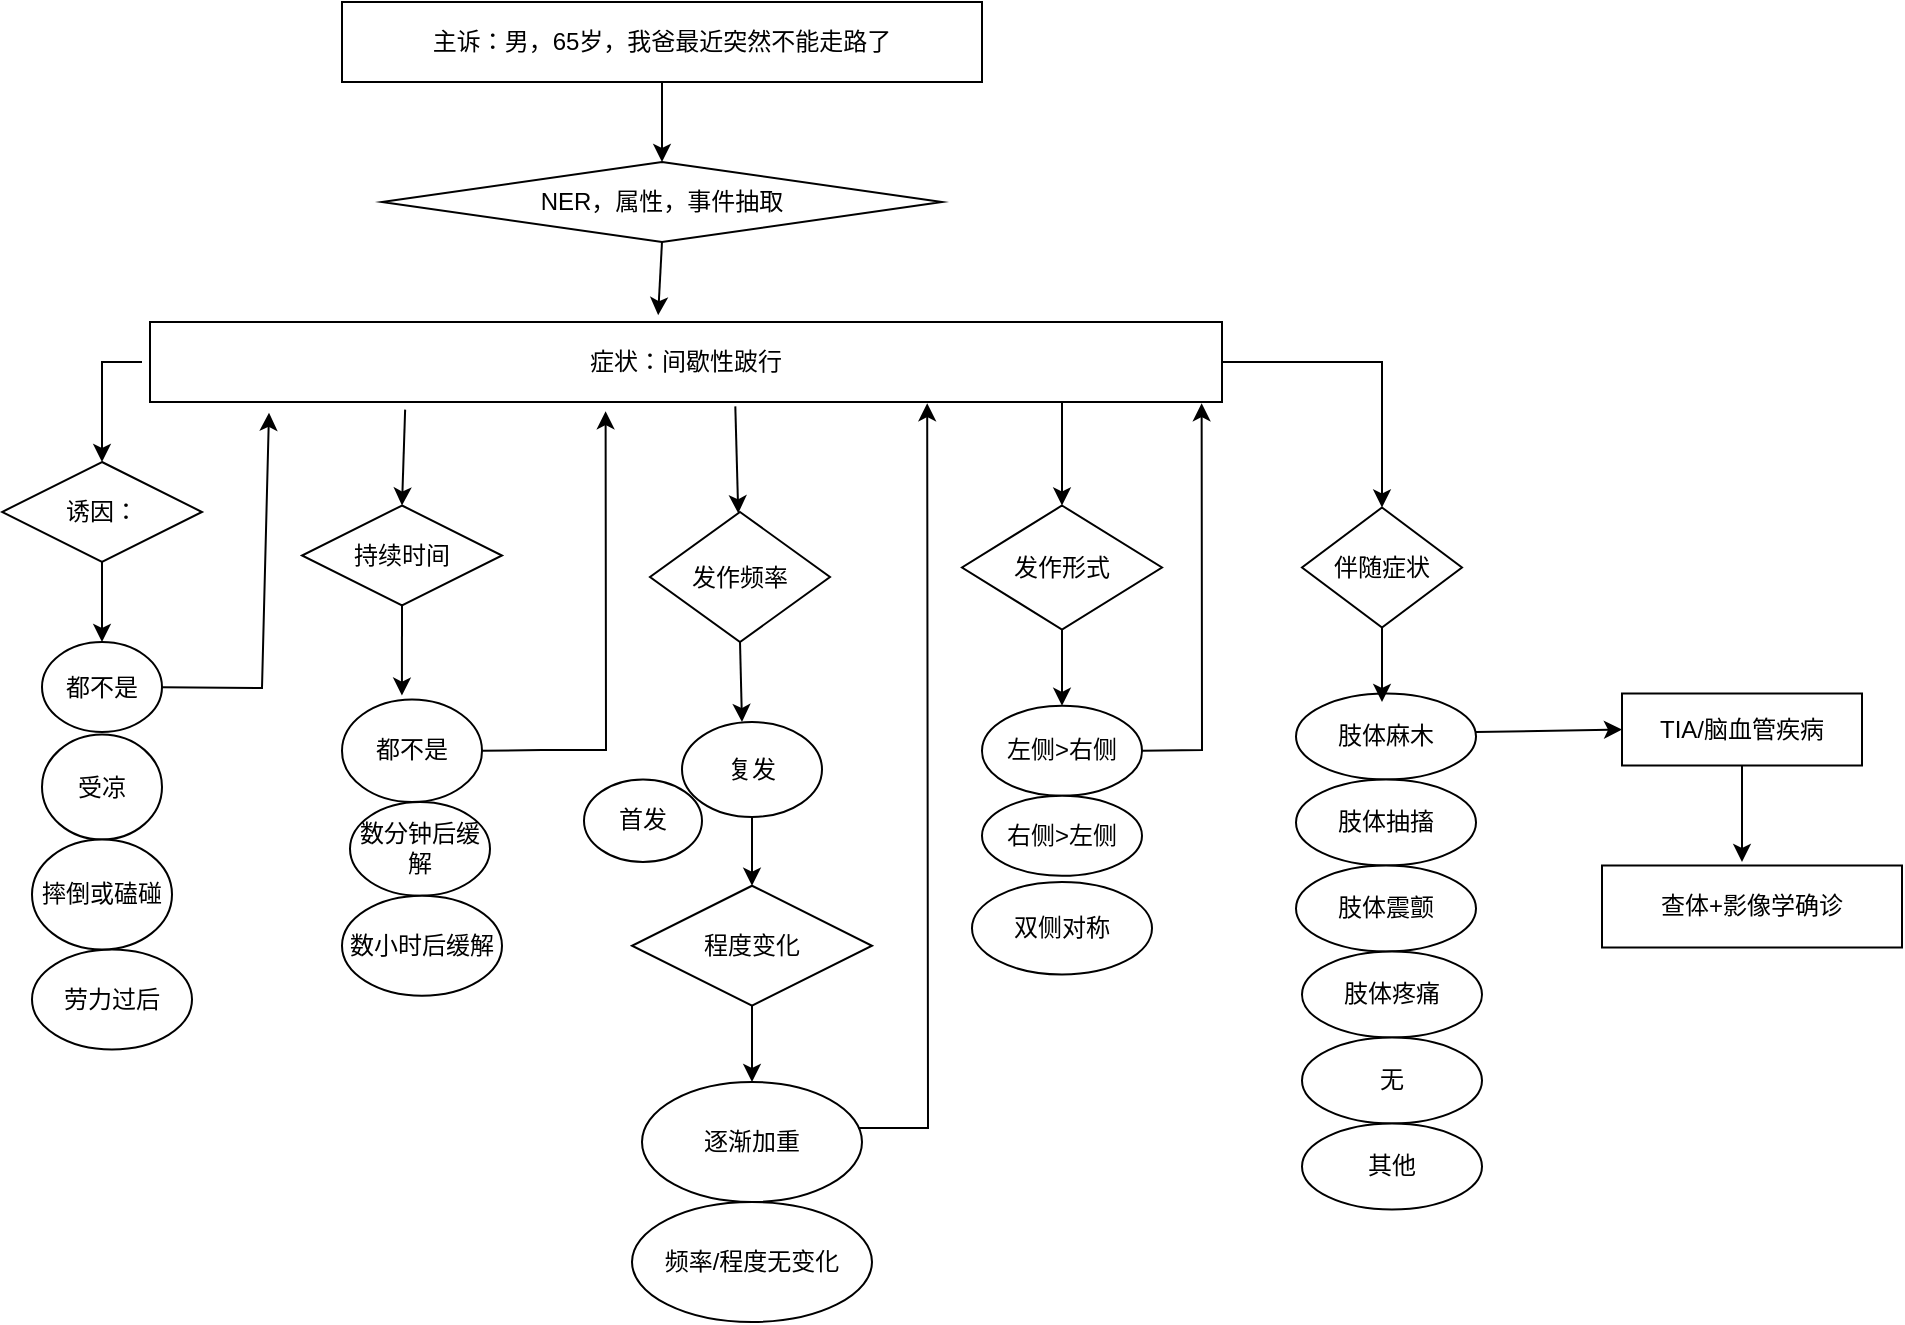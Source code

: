 <mxfile version="20.0.4" type="github">
  <diagram id="HOxKXjVEEQHuZbr7ICWv" name="Page-1">
    <mxGraphModel dx="1038" dy="539" grid="1" gridSize="10" guides="1" tooltips="1" connect="1" arrows="1" fold="1" page="1" pageScale="1" pageWidth="827" pageHeight="1169" math="0" shadow="0">
      <root>
        <mxCell id="0" />
        <mxCell id="1" parent="0" />
        <mxCell id="X9wH3CNpNNGaRG8ekS3V-3" value="症状：间歇性跛行" style="rounded=0;whiteSpace=wrap;html=1;" vertex="1" parent="1">
          <mxGeometry x="164" y="160" width="536" height="40" as="geometry" />
        </mxCell>
        <mxCell id="X9wH3CNpNNGaRG8ekS3V-4" value="主诉：男，65岁，我爸最近突然不能走路了" style="rounded=0;whiteSpace=wrap;html=1;" vertex="1" parent="1">
          <mxGeometry x="260" width="320" height="40" as="geometry" />
        </mxCell>
        <mxCell id="X9wH3CNpNNGaRG8ekS3V-5" value="NER，属性，事件抽取" style="rhombus;whiteSpace=wrap;html=1;" vertex="1" parent="1">
          <mxGeometry x="280" y="80" width="280" height="40" as="geometry" />
        </mxCell>
        <mxCell id="X9wH3CNpNNGaRG8ekS3V-7" value="诱因：" style="rhombus;whiteSpace=wrap;html=1;" vertex="1" parent="1">
          <mxGeometry x="90" y="230" width="100" height="50" as="geometry" />
        </mxCell>
        <mxCell id="X9wH3CNpNNGaRG8ekS3V-10" value="劳力过后" style="ellipse;whiteSpace=wrap;html=1;" vertex="1" parent="1">
          <mxGeometry x="105" y="473.75" width="80" height="50" as="geometry" />
        </mxCell>
        <mxCell id="X9wH3CNpNNGaRG8ekS3V-11" value="受凉" style="ellipse;whiteSpace=wrap;html=1;" vertex="1" parent="1">
          <mxGeometry x="110" y="366.25" width="60" height="52.5" as="geometry" />
        </mxCell>
        <mxCell id="X9wH3CNpNNGaRG8ekS3V-13" value="摔倒或磕碰" style="ellipse;whiteSpace=wrap;html=1;" vertex="1" parent="1">
          <mxGeometry x="105" y="418.75" width="70" height="55" as="geometry" />
        </mxCell>
        <mxCell id="X9wH3CNpNNGaRG8ekS3V-14" value="都不是" style="ellipse;whiteSpace=wrap;html=1;" vertex="1" parent="1">
          <mxGeometry x="110" y="320" width="60" height="45" as="geometry" />
        </mxCell>
        <mxCell id="X9wH3CNpNNGaRG8ekS3V-15" value="" style="endArrow=classic;html=1;rounded=0;entryX=0.5;entryY=0;entryDx=0;entryDy=0;exitX=0.238;exitY=1.095;exitDx=0;exitDy=0;exitPerimeter=0;" edge="1" parent="1" source="X9wH3CNpNNGaRG8ekS3V-3" target="X9wH3CNpNNGaRG8ekS3V-20">
          <mxGeometry width="50" height="50" relative="1" as="geometry">
            <mxPoint x="415" y="190" as="sourcePoint" />
            <mxPoint x="465" y="140" as="targetPoint" />
          </mxGeometry>
        </mxCell>
        <mxCell id="X9wH3CNpNNGaRG8ekS3V-17" value="" style="endArrow=classic;html=1;rounded=0;exitX=0.5;exitY=1;exitDx=0;exitDy=0;entryX=0.428;entryY=-0.038;entryDx=0;entryDy=0;entryPerimeter=0;" edge="1" parent="1" source="X9wH3CNpNNGaRG8ekS3V-20" target="X9wH3CNpNNGaRG8ekS3V-23">
          <mxGeometry width="50" height="50" relative="1" as="geometry">
            <mxPoint x="520" y="290" as="sourcePoint" />
            <mxPoint x="570" y="240" as="targetPoint" />
          </mxGeometry>
        </mxCell>
        <mxCell id="X9wH3CNpNNGaRG8ekS3V-19" value="" style="endArrow=classic;html=1;rounded=0;entryX=0.111;entryY=1.135;entryDx=0;entryDy=0;entryPerimeter=0;" edge="1" parent="1" source="X9wH3CNpNNGaRG8ekS3V-14" target="X9wH3CNpNNGaRG8ekS3V-3">
          <mxGeometry width="50" height="50" relative="1" as="geometry">
            <mxPoint x="350" y="300" as="sourcePoint" />
            <mxPoint x="290" y="210" as="targetPoint" />
            <Array as="points">
              <mxPoint x="220" y="343" />
            </Array>
          </mxGeometry>
        </mxCell>
        <mxCell id="X9wH3CNpNNGaRG8ekS3V-20" value="持续时间" style="rhombus;whiteSpace=wrap;html=1;" vertex="1" parent="1">
          <mxGeometry x="240" y="251.75" width="100" height="50" as="geometry" />
        </mxCell>
        <mxCell id="X9wH3CNpNNGaRG8ekS3V-21" value="数分钟后缓解" style="ellipse;whiteSpace=wrap;html=1;" vertex="1" parent="1">
          <mxGeometry x="264" y="400" width="70" height="46.87" as="geometry" />
        </mxCell>
        <mxCell id="X9wH3CNpNNGaRG8ekS3V-22" value="数小时后缓解" style="ellipse;whiteSpace=wrap;html=1;" vertex="1" parent="1">
          <mxGeometry x="260" y="446.87" width="80" height="50" as="geometry" />
        </mxCell>
        <mxCell id="X9wH3CNpNNGaRG8ekS3V-23" value="都不是" style="ellipse;whiteSpace=wrap;html=1;" vertex="1" parent="1">
          <mxGeometry x="260" y="348.75" width="70" height="51.25" as="geometry" />
        </mxCell>
        <mxCell id="X9wH3CNpNNGaRG8ekS3V-26" value="发作频率" style="rhombus;whiteSpace=wrap;html=1;" vertex="1" parent="1">
          <mxGeometry x="414" y="255" width="90" height="65" as="geometry" />
        </mxCell>
        <mxCell id="X9wH3CNpNNGaRG8ekS3V-28" value="复发" style="ellipse;whiteSpace=wrap;html=1;" vertex="1" parent="1">
          <mxGeometry x="430" y="360.0" width="70" height="47.5" as="geometry" />
        </mxCell>
        <mxCell id="X9wH3CNpNNGaRG8ekS3V-29" value="首发" style="ellipse;whiteSpace=wrap;html=1;" vertex="1" parent="1">
          <mxGeometry x="381" y="388.75" width="59" height="41.25" as="geometry" />
        </mxCell>
        <mxCell id="X9wH3CNpNNGaRG8ekS3V-30" value="" style="endArrow=classic;html=1;rounded=0;exitX=0.546;exitY=1.055;exitDx=0;exitDy=0;exitPerimeter=0;" edge="1" parent="1" source="X9wH3CNpNNGaRG8ekS3V-3" target="X9wH3CNpNNGaRG8ekS3V-26">
          <mxGeometry width="50" height="50" relative="1" as="geometry">
            <mxPoint x="450" y="180" as="sourcePoint" />
            <mxPoint x="500" y="130" as="targetPoint" />
          </mxGeometry>
        </mxCell>
        <mxCell id="X9wH3CNpNNGaRG8ekS3V-32" value="" style="endArrow=classic;html=1;rounded=0;exitX=0.5;exitY=1;exitDx=0;exitDy=0;" edge="1" parent="1" source="X9wH3CNpNNGaRG8ekS3V-26">
          <mxGeometry width="50" height="50" relative="1" as="geometry">
            <mxPoint x="520" y="250" as="sourcePoint" />
            <mxPoint x="460" y="360" as="targetPoint" />
          </mxGeometry>
        </mxCell>
        <mxCell id="X9wH3CNpNNGaRG8ekS3V-33" value="" style="endArrow=classic;html=1;rounded=0;exitX=0.5;exitY=1;exitDx=0;exitDy=0;" edge="1" parent="1" source="X9wH3CNpNNGaRG8ekS3V-4" target="X9wH3CNpNNGaRG8ekS3V-5">
          <mxGeometry width="50" height="50" relative="1" as="geometry">
            <mxPoint x="290" y="50" as="sourcePoint" />
            <mxPoint x="320" y="40" as="targetPoint" />
          </mxGeometry>
        </mxCell>
        <mxCell id="X9wH3CNpNNGaRG8ekS3V-35" value="" style="endArrow=classic;html=1;rounded=0;exitX=0.5;exitY=1;exitDx=0;exitDy=0;entryX=0.474;entryY=-0.085;entryDx=0;entryDy=0;entryPerimeter=0;" edge="1" parent="1" source="X9wH3CNpNNGaRG8ekS3V-5" target="X9wH3CNpNNGaRG8ekS3V-3">
          <mxGeometry width="50" height="50" relative="1" as="geometry">
            <mxPoint x="270" y="180" as="sourcePoint" />
            <mxPoint x="320" y="130" as="targetPoint" />
          </mxGeometry>
        </mxCell>
        <mxCell id="X9wH3CNpNNGaRG8ekS3V-36" value="" style="endArrow=classic;html=1;rounded=0;entryX=0.5;entryY=0;entryDx=0;entryDy=0;" edge="1" parent="1" target="X9wH3CNpNNGaRG8ekS3V-7">
          <mxGeometry width="50" height="50" relative="1" as="geometry">
            <mxPoint x="160" y="180" as="sourcePoint" />
            <mxPoint x="220" y="190" as="targetPoint" />
            <Array as="points">
              <mxPoint x="140" y="180" />
            </Array>
          </mxGeometry>
        </mxCell>
        <mxCell id="X9wH3CNpNNGaRG8ekS3V-38" value="" style="endArrow=classic;html=1;rounded=0;entryX=0.5;entryY=0;entryDx=0;entryDy=0;exitX=0.5;exitY=1;exitDx=0;exitDy=0;" edge="1" parent="1" source="X9wH3CNpNNGaRG8ekS3V-7" target="X9wH3CNpNNGaRG8ekS3V-14">
          <mxGeometry width="50" height="50" relative="1" as="geometry">
            <mxPoint x="120" y="320" as="sourcePoint" />
            <mxPoint x="170" y="270" as="targetPoint" />
          </mxGeometry>
        </mxCell>
        <mxCell id="X9wH3CNpNNGaRG8ekS3V-42" value="" style="endArrow=classic;html=1;rounded=0;exitX=1;exitY=0.5;exitDx=0;exitDy=0;entryX=0.425;entryY=1.115;entryDx=0;entryDy=0;entryPerimeter=0;" edge="1" parent="1" source="X9wH3CNpNNGaRG8ekS3V-23" target="X9wH3CNpNNGaRG8ekS3V-3">
          <mxGeometry width="50" height="50" relative="1" as="geometry">
            <mxPoint x="400" y="300" as="sourcePoint" />
            <mxPoint x="430" y="250" as="targetPoint" />
            <Array as="points">
              <mxPoint x="360" y="374" />
              <mxPoint x="392" y="374" />
            </Array>
          </mxGeometry>
        </mxCell>
        <mxCell id="X9wH3CNpNNGaRG8ekS3V-43" value="程度变化" style="rhombus;whiteSpace=wrap;html=1;" vertex="1" parent="1">
          <mxGeometry x="405" y="441.87" width="120" height="60" as="geometry" />
        </mxCell>
        <mxCell id="X9wH3CNpNNGaRG8ekS3V-44" value="" style="endArrow=classic;html=1;rounded=0;entryX=0.5;entryY=0;entryDx=0;entryDy=0;exitX=0.5;exitY=1;exitDx=0;exitDy=0;" edge="1" parent="1" source="X9wH3CNpNNGaRG8ekS3V-28" target="X9wH3CNpNNGaRG8ekS3V-43">
          <mxGeometry width="50" height="50" relative="1" as="geometry">
            <mxPoint x="570" y="357.5" as="sourcePoint" />
            <mxPoint x="620" y="307.5" as="targetPoint" />
          </mxGeometry>
        </mxCell>
        <mxCell id="X9wH3CNpNNGaRG8ekS3V-46" value="频率/程度无变化" style="ellipse;whiteSpace=wrap;html=1;" vertex="1" parent="1">
          <mxGeometry x="405" y="600" width="120" height="60" as="geometry" />
        </mxCell>
        <mxCell id="X9wH3CNpNNGaRG8ekS3V-47" value="逐渐加重" style="ellipse;whiteSpace=wrap;html=1;" vertex="1" parent="1">
          <mxGeometry x="410" y="540" width="110" height="60" as="geometry" />
        </mxCell>
        <mxCell id="X9wH3CNpNNGaRG8ekS3V-51" value="" style="endArrow=classic;html=1;rounded=0;exitX=0.5;exitY=1;exitDx=0;exitDy=0;" edge="1" parent="1" source="X9wH3CNpNNGaRG8ekS3V-43" target="X9wH3CNpNNGaRG8ekS3V-47">
          <mxGeometry width="50" height="50" relative="1" as="geometry">
            <mxPoint x="630" y="470" as="sourcePoint" />
            <mxPoint x="630" y="480" as="targetPoint" />
          </mxGeometry>
        </mxCell>
        <mxCell id="X9wH3CNpNNGaRG8ekS3V-52" value="发作形式" style="rhombus;whiteSpace=wrap;html=1;" vertex="1" parent="1">
          <mxGeometry x="570" y="251.75" width="100" height="62" as="geometry" />
        </mxCell>
        <mxCell id="X9wH3CNpNNGaRG8ekS3V-53" value="" style="endArrow=classic;html=1;rounded=0;entryX=0.5;entryY=0;entryDx=0;entryDy=0;" edge="1" parent="1" target="X9wH3CNpNNGaRG8ekS3V-62">
          <mxGeometry width="50" height="50" relative="1" as="geometry">
            <mxPoint x="700" y="180" as="sourcePoint" />
            <mxPoint x="830" y="210" as="targetPoint" />
            <Array as="points">
              <mxPoint x="760" y="180" />
              <mxPoint x="780" y="180" />
            </Array>
          </mxGeometry>
        </mxCell>
        <mxCell id="X9wH3CNpNNGaRG8ekS3V-54" value="双侧对称" style="ellipse;whiteSpace=wrap;html=1;direction=south;" vertex="1" parent="1">
          <mxGeometry x="575" y="440" width="90" height="46.25" as="geometry" />
        </mxCell>
        <mxCell id="X9wH3CNpNNGaRG8ekS3V-55" value="左侧&amp;gt;右侧" style="ellipse;whiteSpace=wrap;html=1;" vertex="1" parent="1">
          <mxGeometry x="580" y="351.88" width="80" height="45" as="geometry" />
        </mxCell>
        <mxCell id="X9wH3CNpNNGaRG8ekS3V-56" value="右侧&amp;gt;左侧" style="ellipse;whiteSpace=wrap;html=1;" vertex="1" parent="1">
          <mxGeometry x="580" y="396.88" width="80" height="40" as="geometry" />
        </mxCell>
        <mxCell id="X9wH3CNpNNGaRG8ekS3V-59" value="" style="endArrow=classic;html=1;rounded=0;exitX=0.5;exitY=1;exitDx=0;exitDy=0;entryX=0.5;entryY=0;entryDx=0;entryDy=0;" edge="1" parent="1" source="X9wH3CNpNNGaRG8ekS3V-52" target="X9wH3CNpNNGaRG8ekS3V-55">
          <mxGeometry width="50" height="50" relative="1" as="geometry">
            <mxPoint x="720" y="250" as="sourcePoint" />
            <mxPoint x="780" y="310" as="targetPoint" />
          </mxGeometry>
        </mxCell>
        <mxCell id="X9wH3CNpNNGaRG8ekS3V-60" value="" style="endArrow=classic;html=1;rounded=0;exitX=0.982;exitY=0.383;exitDx=0;exitDy=0;exitPerimeter=0;entryX=0.725;entryY=1.015;entryDx=0;entryDy=0;entryPerimeter=0;" edge="1" parent="1" source="X9wH3CNpNNGaRG8ekS3V-47" target="X9wH3CNpNNGaRG8ekS3V-3">
          <mxGeometry width="50" height="50" relative="1" as="geometry">
            <mxPoint x="650" y="480" as="sourcePoint" />
            <mxPoint x="570" y="210" as="targetPoint" />
            <Array as="points">
              <mxPoint x="553" y="563" />
            </Array>
          </mxGeometry>
        </mxCell>
        <mxCell id="X9wH3CNpNNGaRG8ekS3V-62" value="伴随症状" style="rhombus;whiteSpace=wrap;html=1;" vertex="1" parent="1">
          <mxGeometry x="740" y="252.75" width="80" height="60" as="geometry" />
        </mxCell>
        <mxCell id="X9wH3CNpNNGaRG8ekS3V-67" value="" style="endArrow=classic;html=1;rounded=0;entryX=0.5;entryY=0;entryDx=0;entryDy=0;" edge="1" parent="1" target="X9wH3CNpNNGaRG8ekS3V-52">
          <mxGeometry width="50" height="50" relative="1" as="geometry">
            <mxPoint x="620" y="200" as="sourcePoint" />
            <mxPoint x="690" y="150" as="targetPoint" />
            <Array as="points">
              <mxPoint x="620" y="202" />
            </Array>
          </mxGeometry>
        </mxCell>
        <mxCell id="X9wH3CNpNNGaRG8ekS3V-68" value="" style="endArrow=classic;html=1;rounded=0;entryX=0.981;entryY=1.015;entryDx=0;entryDy=0;entryPerimeter=0;exitX=1;exitY=0.5;exitDx=0;exitDy=0;" edge="1" parent="1" source="X9wH3CNpNNGaRG8ekS3V-55" target="X9wH3CNpNNGaRG8ekS3V-3">
          <mxGeometry width="50" height="50" relative="1" as="geometry">
            <mxPoint x="690" y="370" as="sourcePoint" />
            <mxPoint x="740" y="320" as="targetPoint" />
            <Array as="points">
              <mxPoint x="690" y="374" />
            </Array>
          </mxGeometry>
        </mxCell>
        <mxCell id="X9wH3CNpNNGaRG8ekS3V-69" value="肢体麻木" style="ellipse;whiteSpace=wrap;html=1;" vertex="1" parent="1">
          <mxGeometry x="737" y="345.75" width="90" height="43" as="geometry" />
        </mxCell>
        <mxCell id="X9wH3CNpNNGaRG8ekS3V-70" value="" style="endArrow=classic;html=1;rounded=0;exitX=0.5;exitY=1;exitDx=0;exitDy=0;" edge="1" parent="1" source="X9wH3CNpNNGaRG8ekS3V-62">
          <mxGeometry width="50" height="50" relative="1" as="geometry">
            <mxPoint x="780" y="360" as="sourcePoint" />
            <mxPoint x="780" y="350" as="targetPoint" />
          </mxGeometry>
        </mxCell>
        <mxCell id="X9wH3CNpNNGaRG8ekS3V-71" value="肢体抽搐" style="ellipse;whiteSpace=wrap;html=1;" vertex="1" parent="1">
          <mxGeometry x="737" y="388.75" width="90" height="43" as="geometry" />
        </mxCell>
        <mxCell id="X9wH3CNpNNGaRG8ekS3V-72" value="肢体震颤&lt;span style=&quot;color: rgba(0, 0, 0, 0); font-family: monospace; font-size: 0px; text-align: start;&quot;&gt;%3CmxGraphModel%3E%3Croot%3E%3CmxCell%20id%3D%220%22%2F%3E%3CmxCell%20id%3D%221%22%20parent%3D%220%22%2F%3E%3CmxCell%20id%3D%222%22%20value%3D%22%E8%82%A2%E4%BD%93%E9%BA%BB%E6%9C%A8%22%20style%3D%22ellipse%3BwhiteSpace%3Dwrap%3Bhtml%3D1%3B%22%20vertex%3D%221%22%20parent%3D%221%22%3E%3CmxGeometry%20x%3D%22737%22%20y%3D%22345.75%22%20width%3D%2290%22%20height%3D%2243%22%20as%3D%22geometry%22%2F%3E%3C%2FmxCell%3E%3C%2Froot%3E%3C%2FmxGraphModel%3E&lt;/span&gt;" style="ellipse;whiteSpace=wrap;html=1;" vertex="1" parent="1">
          <mxGeometry x="737" y="431.75" width="90" height="43" as="geometry" />
        </mxCell>
        <mxCell id="X9wH3CNpNNGaRG8ekS3V-73" value="肢体疼痛&lt;span style=&quot;color: rgba(0, 0, 0, 0); font-family: monospace; font-size: 0px; text-align: start;&quot;&gt;%3CmxGraphModel%3E%3Croot%3E%3CmxCell%20id%3D%220%22%2F%3E%3CmxCell%20id%3D%221%22%20parent%3D%220%22%2F%3E%3CmxCell%20id%3D%222%22%20value%3D%22%E8%82%A2%E4%BD%93%E9%BA%BB%E6%9C%A8%22%20style%3D%22ellipse%3BwhiteSpace%3Dwrap%3Bhtml%3D1%3B%22%20vertex%3D%221%22%20parent%3D%221%22%3E%3CmxGeometry%20x%3D%22737%22%20y%3D%22345.75%22%20width%3D%2290%22%20height%3D%2243%22%20as%3D%22geometry%22%2F%3E%3C%2FmxCell%3E%3C%2Froot%3E%3C%2FmxGraphModel%3E&lt;/span&gt;" style="ellipse;whiteSpace=wrap;html=1;" vertex="1" parent="1">
          <mxGeometry x="740" y="474.75" width="90" height="43" as="geometry" />
        </mxCell>
        <mxCell id="X9wH3CNpNNGaRG8ekS3V-74" value="无" style="ellipse;whiteSpace=wrap;html=1;" vertex="1" parent="1">
          <mxGeometry x="740" y="517.75" width="90" height="43" as="geometry" />
        </mxCell>
        <mxCell id="X9wH3CNpNNGaRG8ekS3V-75" value="其他" style="ellipse;whiteSpace=wrap;html=1;" vertex="1" parent="1">
          <mxGeometry x="740" y="560.75" width="90" height="43" as="geometry" />
        </mxCell>
        <mxCell id="X9wH3CNpNNGaRG8ekS3V-76" value="TIA/脑血管疾病" style="rounded=0;whiteSpace=wrap;html=1;" vertex="1" parent="1">
          <mxGeometry x="900" y="345.75" width="120" height="36" as="geometry" />
        </mxCell>
        <mxCell id="X9wH3CNpNNGaRG8ekS3V-77" value="" style="endArrow=classic;html=1;rounded=0;entryX=0;entryY=0.5;entryDx=0;entryDy=0;" edge="1" parent="1" target="X9wH3CNpNNGaRG8ekS3V-76">
          <mxGeometry width="50" height="50" relative="1" as="geometry">
            <mxPoint x="827" y="365" as="sourcePoint" />
            <mxPoint x="877" y="315" as="targetPoint" />
          </mxGeometry>
        </mxCell>
        <mxCell id="X9wH3CNpNNGaRG8ekS3V-78" value="查体+影像学确诊" style="rounded=0;whiteSpace=wrap;html=1;" vertex="1" parent="1">
          <mxGeometry x="890" y="431.75" width="150" height="41" as="geometry" />
        </mxCell>
        <mxCell id="X9wH3CNpNNGaRG8ekS3V-79" value="" style="endArrow=classic;html=1;rounded=0;exitX=0.5;exitY=1;exitDx=0;exitDy=0;" edge="1" parent="1" source="X9wH3CNpNNGaRG8ekS3V-76">
          <mxGeometry width="50" height="50" relative="1" as="geometry">
            <mxPoint x="950" y="390" as="sourcePoint" />
            <mxPoint x="960" y="430" as="targetPoint" />
          </mxGeometry>
        </mxCell>
      </root>
    </mxGraphModel>
  </diagram>
</mxfile>
